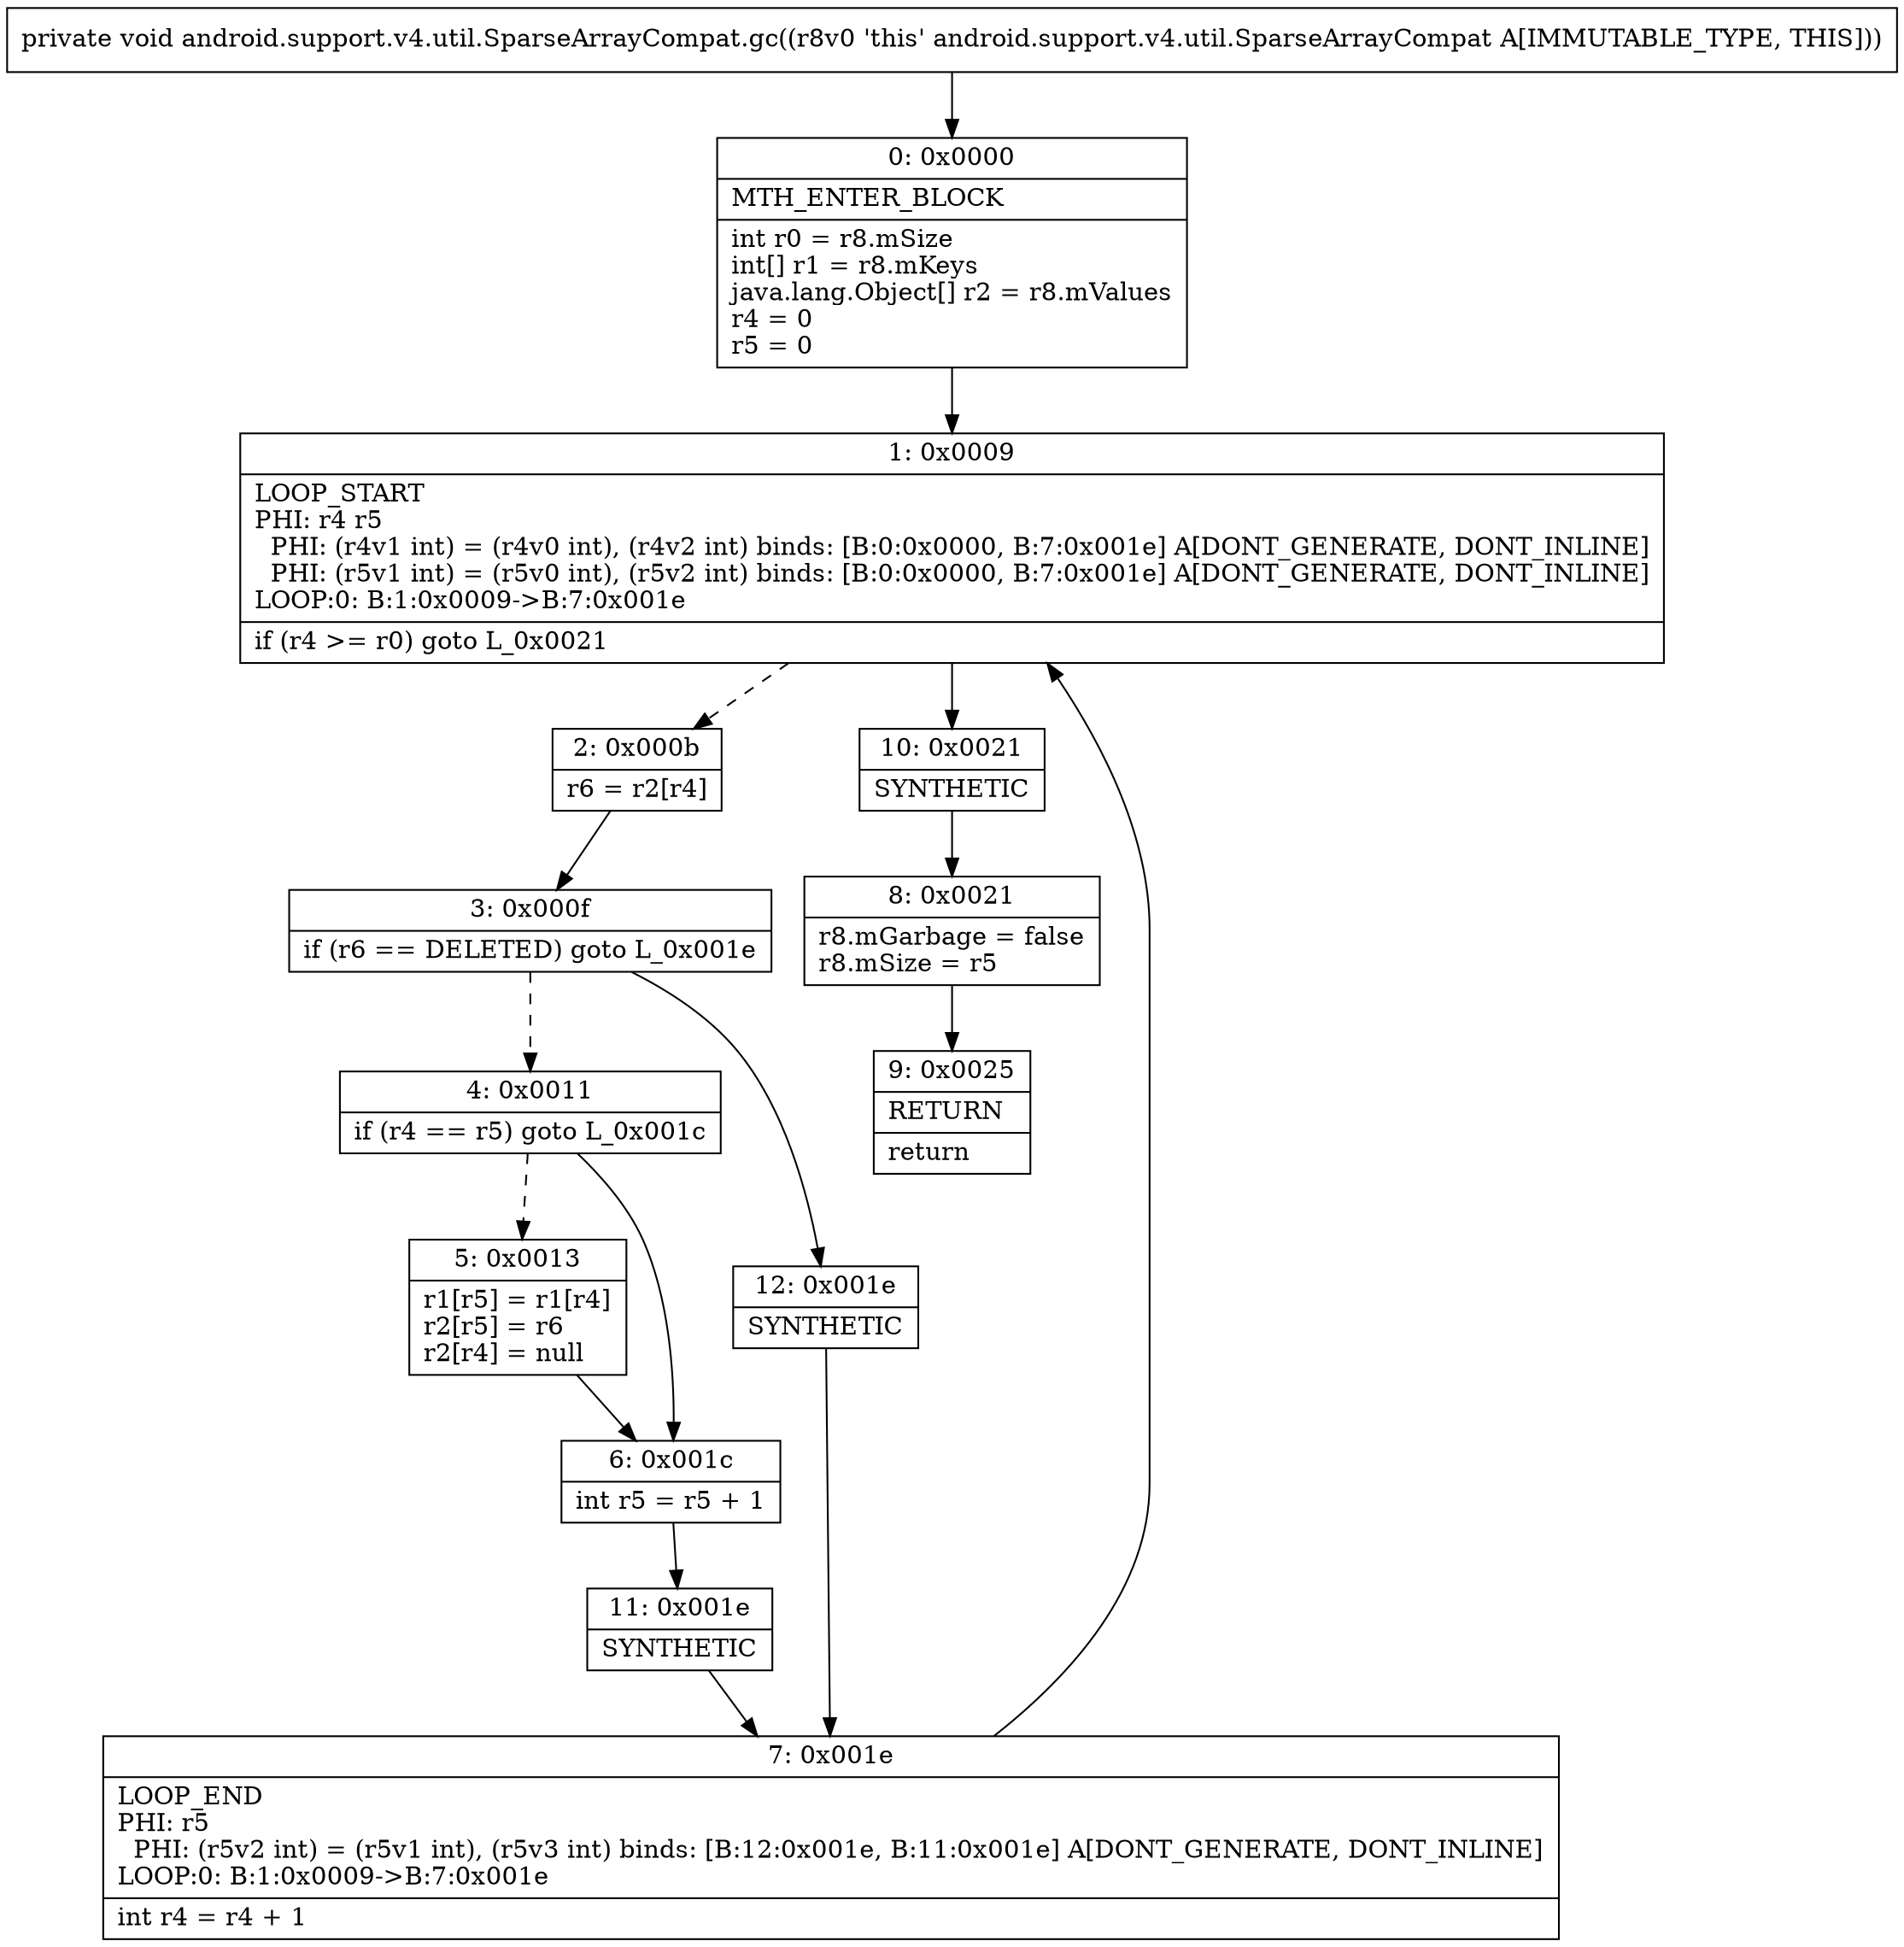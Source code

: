 digraph "CFG forandroid.support.v4.util.SparseArrayCompat.gc()V" {
Node_0 [shape=record,label="{0\:\ 0x0000|MTH_ENTER_BLOCK\l|int r0 = r8.mSize\lint[] r1 = r8.mKeys\ljava.lang.Object[] r2 = r8.mValues\lr4 = 0\lr5 = 0\l}"];
Node_1 [shape=record,label="{1\:\ 0x0009|LOOP_START\lPHI: r4 r5 \l  PHI: (r4v1 int) = (r4v0 int), (r4v2 int) binds: [B:0:0x0000, B:7:0x001e] A[DONT_GENERATE, DONT_INLINE]\l  PHI: (r5v1 int) = (r5v0 int), (r5v2 int) binds: [B:0:0x0000, B:7:0x001e] A[DONT_GENERATE, DONT_INLINE]\lLOOP:0: B:1:0x0009\-\>B:7:0x001e\l|if (r4 \>= r0) goto L_0x0021\l}"];
Node_2 [shape=record,label="{2\:\ 0x000b|r6 = r2[r4]\l}"];
Node_3 [shape=record,label="{3\:\ 0x000f|if (r6 == DELETED) goto L_0x001e\l}"];
Node_4 [shape=record,label="{4\:\ 0x0011|if (r4 == r5) goto L_0x001c\l}"];
Node_5 [shape=record,label="{5\:\ 0x0013|r1[r5] = r1[r4]\lr2[r5] = r6\lr2[r4] = null\l}"];
Node_6 [shape=record,label="{6\:\ 0x001c|int r5 = r5 + 1\l}"];
Node_7 [shape=record,label="{7\:\ 0x001e|LOOP_END\lPHI: r5 \l  PHI: (r5v2 int) = (r5v1 int), (r5v3 int) binds: [B:12:0x001e, B:11:0x001e] A[DONT_GENERATE, DONT_INLINE]\lLOOP:0: B:1:0x0009\-\>B:7:0x001e\l|int r4 = r4 + 1\l}"];
Node_8 [shape=record,label="{8\:\ 0x0021|r8.mGarbage = false\lr8.mSize = r5\l}"];
Node_9 [shape=record,label="{9\:\ 0x0025|RETURN\l|return\l}"];
Node_10 [shape=record,label="{10\:\ 0x0021|SYNTHETIC\l}"];
Node_11 [shape=record,label="{11\:\ 0x001e|SYNTHETIC\l}"];
Node_12 [shape=record,label="{12\:\ 0x001e|SYNTHETIC\l}"];
MethodNode[shape=record,label="{private void android.support.v4.util.SparseArrayCompat.gc((r8v0 'this' android.support.v4.util.SparseArrayCompat A[IMMUTABLE_TYPE, THIS])) }"];
MethodNode -> Node_0;
Node_0 -> Node_1;
Node_1 -> Node_2[style=dashed];
Node_1 -> Node_10;
Node_2 -> Node_3;
Node_3 -> Node_4[style=dashed];
Node_3 -> Node_12;
Node_4 -> Node_5[style=dashed];
Node_4 -> Node_6;
Node_5 -> Node_6;
Node_6 -> Node_11;
Node_7 -> Node_1;
Node_8 -> Node_9;
Node_10 -> Node_8;
Node_11 -> Node_7;
Node_12 -> Node_7;
}

